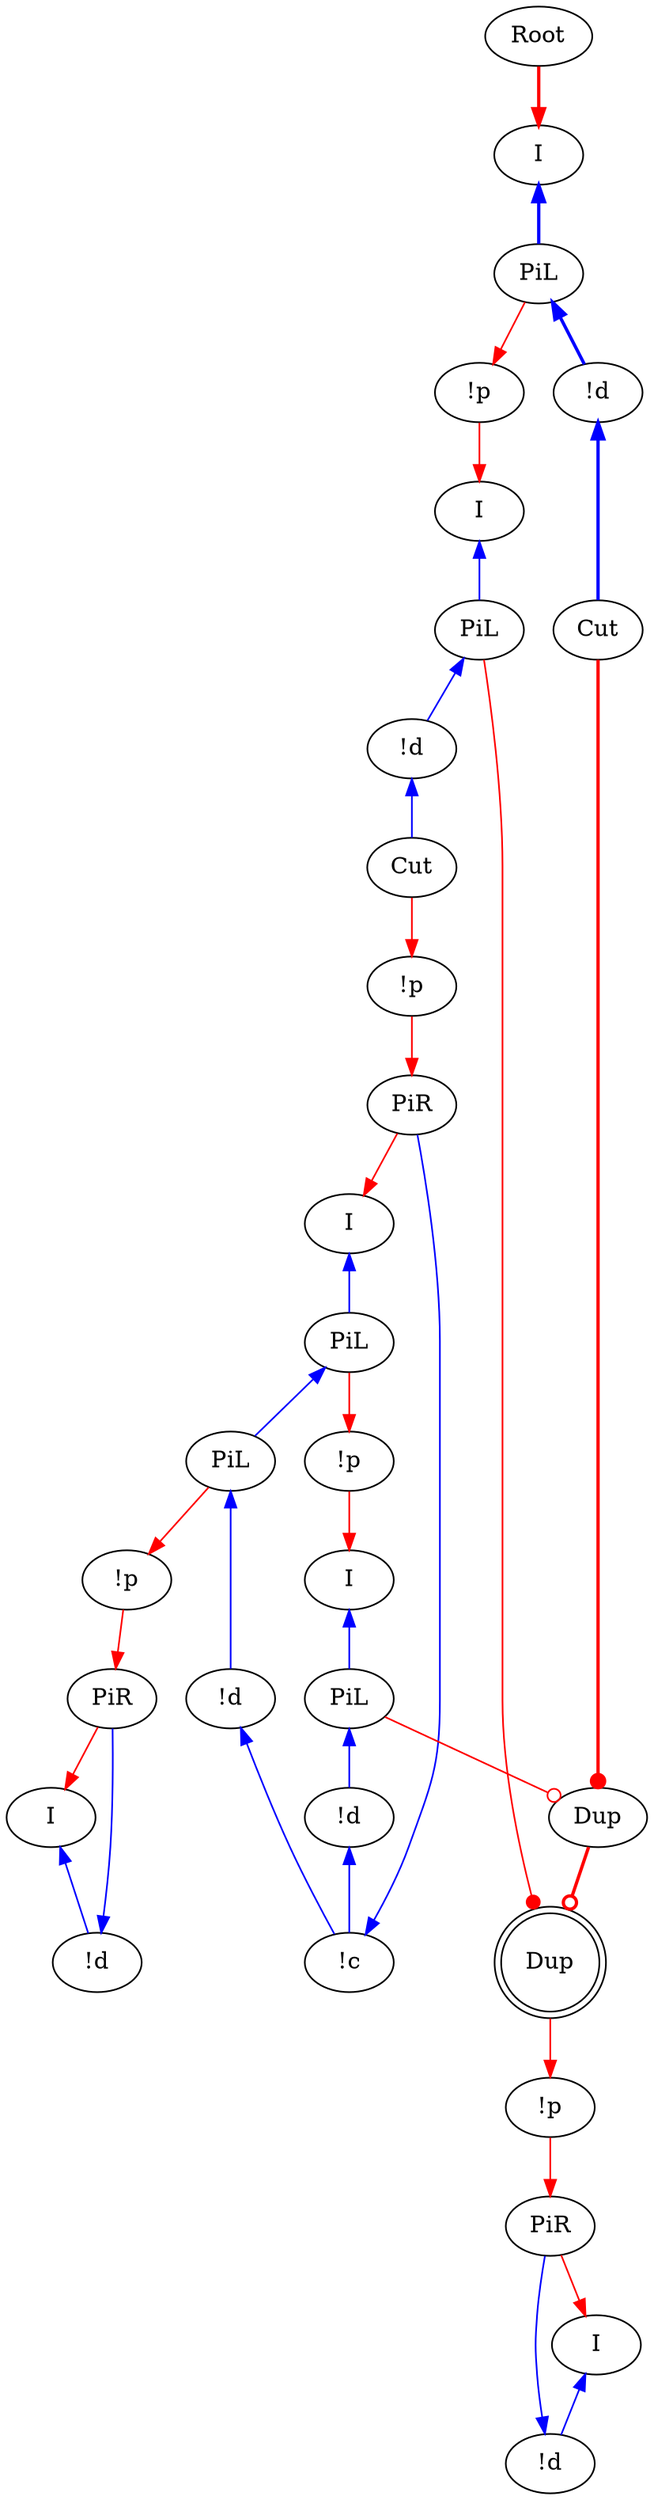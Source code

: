 digraph {
"Root0" [label="Root"]
"I0" [label="I"]
"!p0" [label="!p"]
"Cut0" [label="Cut"]
"PiR0" [label="PiR"]
"!c0" [label="!c"]
"!d0" [label="!d"]
"PiL0" [label="PiL"]
"PiL1" [label="PiL"]
"I1" [label="I"]
"!p1" [label="!p"]
"PiR1" [label="PiR"]
"!d1" [label="!d"]
"I2" [label="I"]
"!d2" [label="!d"]
"!p2" [label="!p"]
"PiR2" [label="PiR"]
"!d3" [label="!d"]
"I3" [label="I"]
"!p3" [label="!p"]
"!p4" [label="!p"]
"!d4" [label="!d"]
"PiL2" [label="PiL"]
"I4" [label="I"]
"Dup2_0" [label="Dup",shape=doublecircle]
"!d5" [label="!d"]
"PiL3" [label="PiL"]
"I5" [label="I"]
"Dup3_0" [label="Dup"]
"Cut1" [label="Cut"]
"PiL4" [label="PiL"]
"PiL2" -> "Dup2_0"[color=red,tooltip="e100",arrowhead=dot]
"Dup3_0" -> "Dup2_0"[color=red,tooltip="e101",arrowhead=odot,penwidth=2]
"PiL3" -> "!d5"[color=blue,tooltip="e103",dir=back]
"I5" -> "PiL3"[color=blue,tooltip="e105",dir=back]
"Cut1" -> "Dup3_0"[color=red,tooltip="e106",arrowhead=dot,penwidth=2]
"PiL3" -> "Dup3_0"[color=red,tooltip="e107",arrowhead=odot]
"Dup2_0" -> "!p1"[color=red,tooltip="e21"]
"!d4" -> "Cut0"[color=blue,tooltip="e23",dir=back]
"I0" -> "PiL4"[color=blue,tooltip="e32",penwidth=2,dir=back]
"PiL4" -> "!p3"[color=red,tooltip="e34"]
"Cut0" -> "!p0"[color=red,tooltip="e37"]
"!p0" -> "PiR0"[color=red,tooltip="e39"]
"!c0" -> "PiR0"[color=blue,tooltip="e41",dir=back]
"PiR0" -> "I1"[color=red,tooltip="e43"]
"!d0" -> "!c0"[color=blue,tooltip="e46",dir=back]
"!d5" -> "!c0"[color=blue,tooltip="e47",dir=back]
"PiL0" -> "!d0"[color=blue,tooltip="e49",dir=back]
"PiL1" -> "PiL0"[color=blue,tooltip="e51",dir=back]
"PiL0" -> "!p2"[color=red,tooltip="e53"]
"I1" -> "PiL1"[color=blue,tooltip="e55",dir=back]
"PiL1" -> "!p4"[color=red,tooltip="e57"]
"!p1" -> "PiR1"[color=red,tooltip="e59"]
"!d1" -> "PiR1"[color=blue,tooltip="e67",dir=back]
"PiR1" -> "I2"[color=red,tooltip="e69"]
"!d2" -> "Cut1"[color=blue,tooltip="e75",penwidth=2,dir=back]
"I2" -> "!d1"[color=blue,tooltip="e79",dir=back]
"PiL4" -> "!d2"[color=blue,tooltip="e83",penwidth=2,dir=back]
"!p2" -> "PiR2"[color=red,tooltip="e85"]
"!d3" -> "PiR2"[color=blue,tooltip="e87",dir=back]
"PiR2" -> "I3"[color=red,tooltip="e89"]
"I3" -> "!d3"[color=blue,tooltip="e91",dir=back]
"!p3" -> "I4"[color=red,tooltip="e92"]
"!p4" -> "I5"[color=red,tooltip="e95"]
"PiL2" -> "!d4"[color=blue,tooltip="e96",dir=back]
"I4" -> "PiL2"[color=blue,tooltip="e98",dir=back]
"Root0" -> "I0"[color=red,tooltip="rettop",penwidth=2]
}
